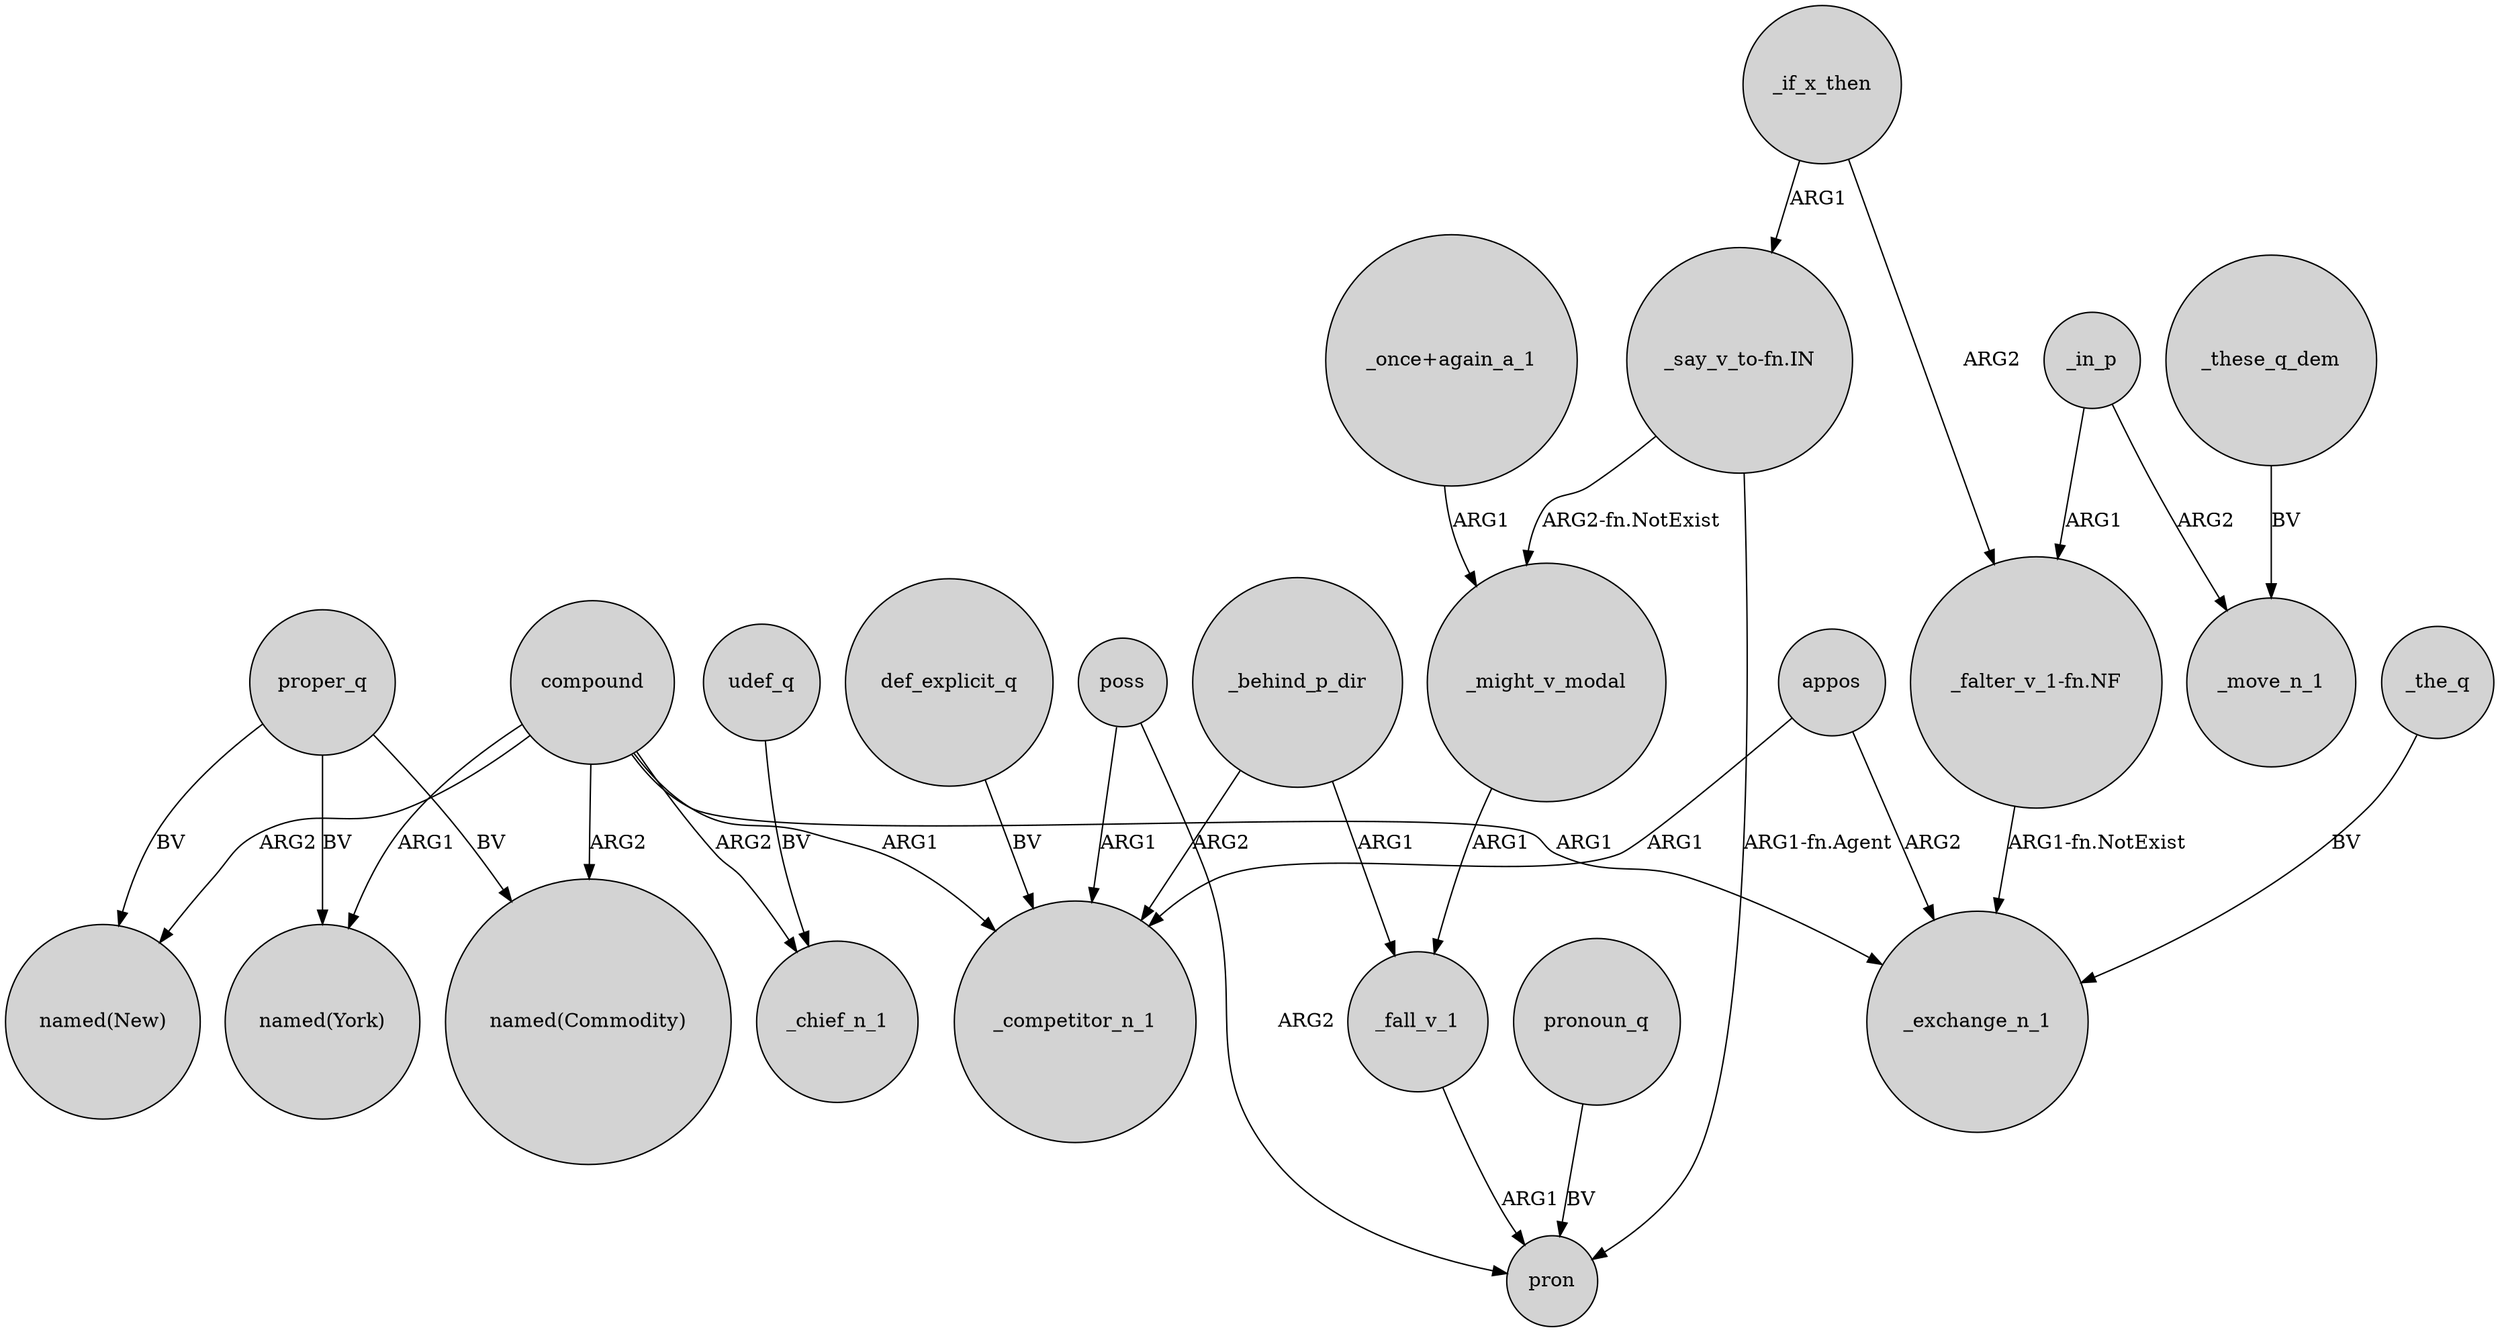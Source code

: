 digraph {
	node [shape=circle style=filled]
	compound -> "named(New)" [label=ARG2]
	_behind_p_dir -> _fall_v_1 [label=ARG1]
	"_once+again_a_1" -> _might_v_modal [label=ARG1]
	poss -> pron [label=ARG2]
	_behind_p_dir -> _competitor_n_1 [label=ARG2]
	proper_q -> "named(New)" [label=BV]
	compound -> _competitor_n_1 [label=ARG1]
	_in_p -> "_falter_v_1-fn.NF" [label=ARG1]
	"_say_v_to-fn.IN" -> _might_v_modal [label="ARG2-fn.NotExist"]
	poss -> _competitor_n_1 [label=ARG1]
	appos -> _exchange_n_1 [label=ARG2]
	_fall_v_1 -> pron [label=ARG1]
	compound -> _chief_n_1 [label=ARG2]
	compound -> "named(Commodity)" [label=ARG2]
	_if_x_then -> "_say_v_to-fn.IN" [label=ARG1]
	def_explicit_q -> _competitor_n_1 [label=BV]
	pronoun_q -> pron [label=BV]
	compound -> "named(York)" [label=ARG1]
	udef_q -> _chief_n_1 [label=BV]
	compound -> _exchange_n_1 [label=ARG1]
	"_say_v_to-fn.IN" -> pron [label="ARG1-fn.Agent"]
	appos -> _competitor_n_1 [label=ARG1]
	_the_q -> _exchange_n_1 [label=BV]
	_if_x_then -> "_falter_v_1-fn.NF" [label=ARG2]
	_in_p -> _move_n_1 [label=ARG2]
	proper_q -> "named(York)" [label=BV]
	proper_q -> "named(Commodity)" [label=BV]
	_these_q_dem -> _move_n_1 [label=BV]
	"_falter_v_1-fn.NF" -> _exchange_n_1 [label="ARG1-fn.NotExist"]
	_might_v_modal -> _fall_v_1 [label=ARG1]
}
